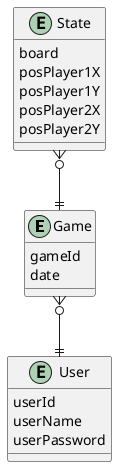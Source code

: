 @startuml

entity Game{
    gameId
    date
}
entity User{
    userId 
    userName 
    userPassword 
}
entity State{
    board 
    posPlayer1X
    posPlayer1Y
    posPlayer2X
    posPlayer2Y
}

Game }o--|| User
State }o--|| Game


@enduml
